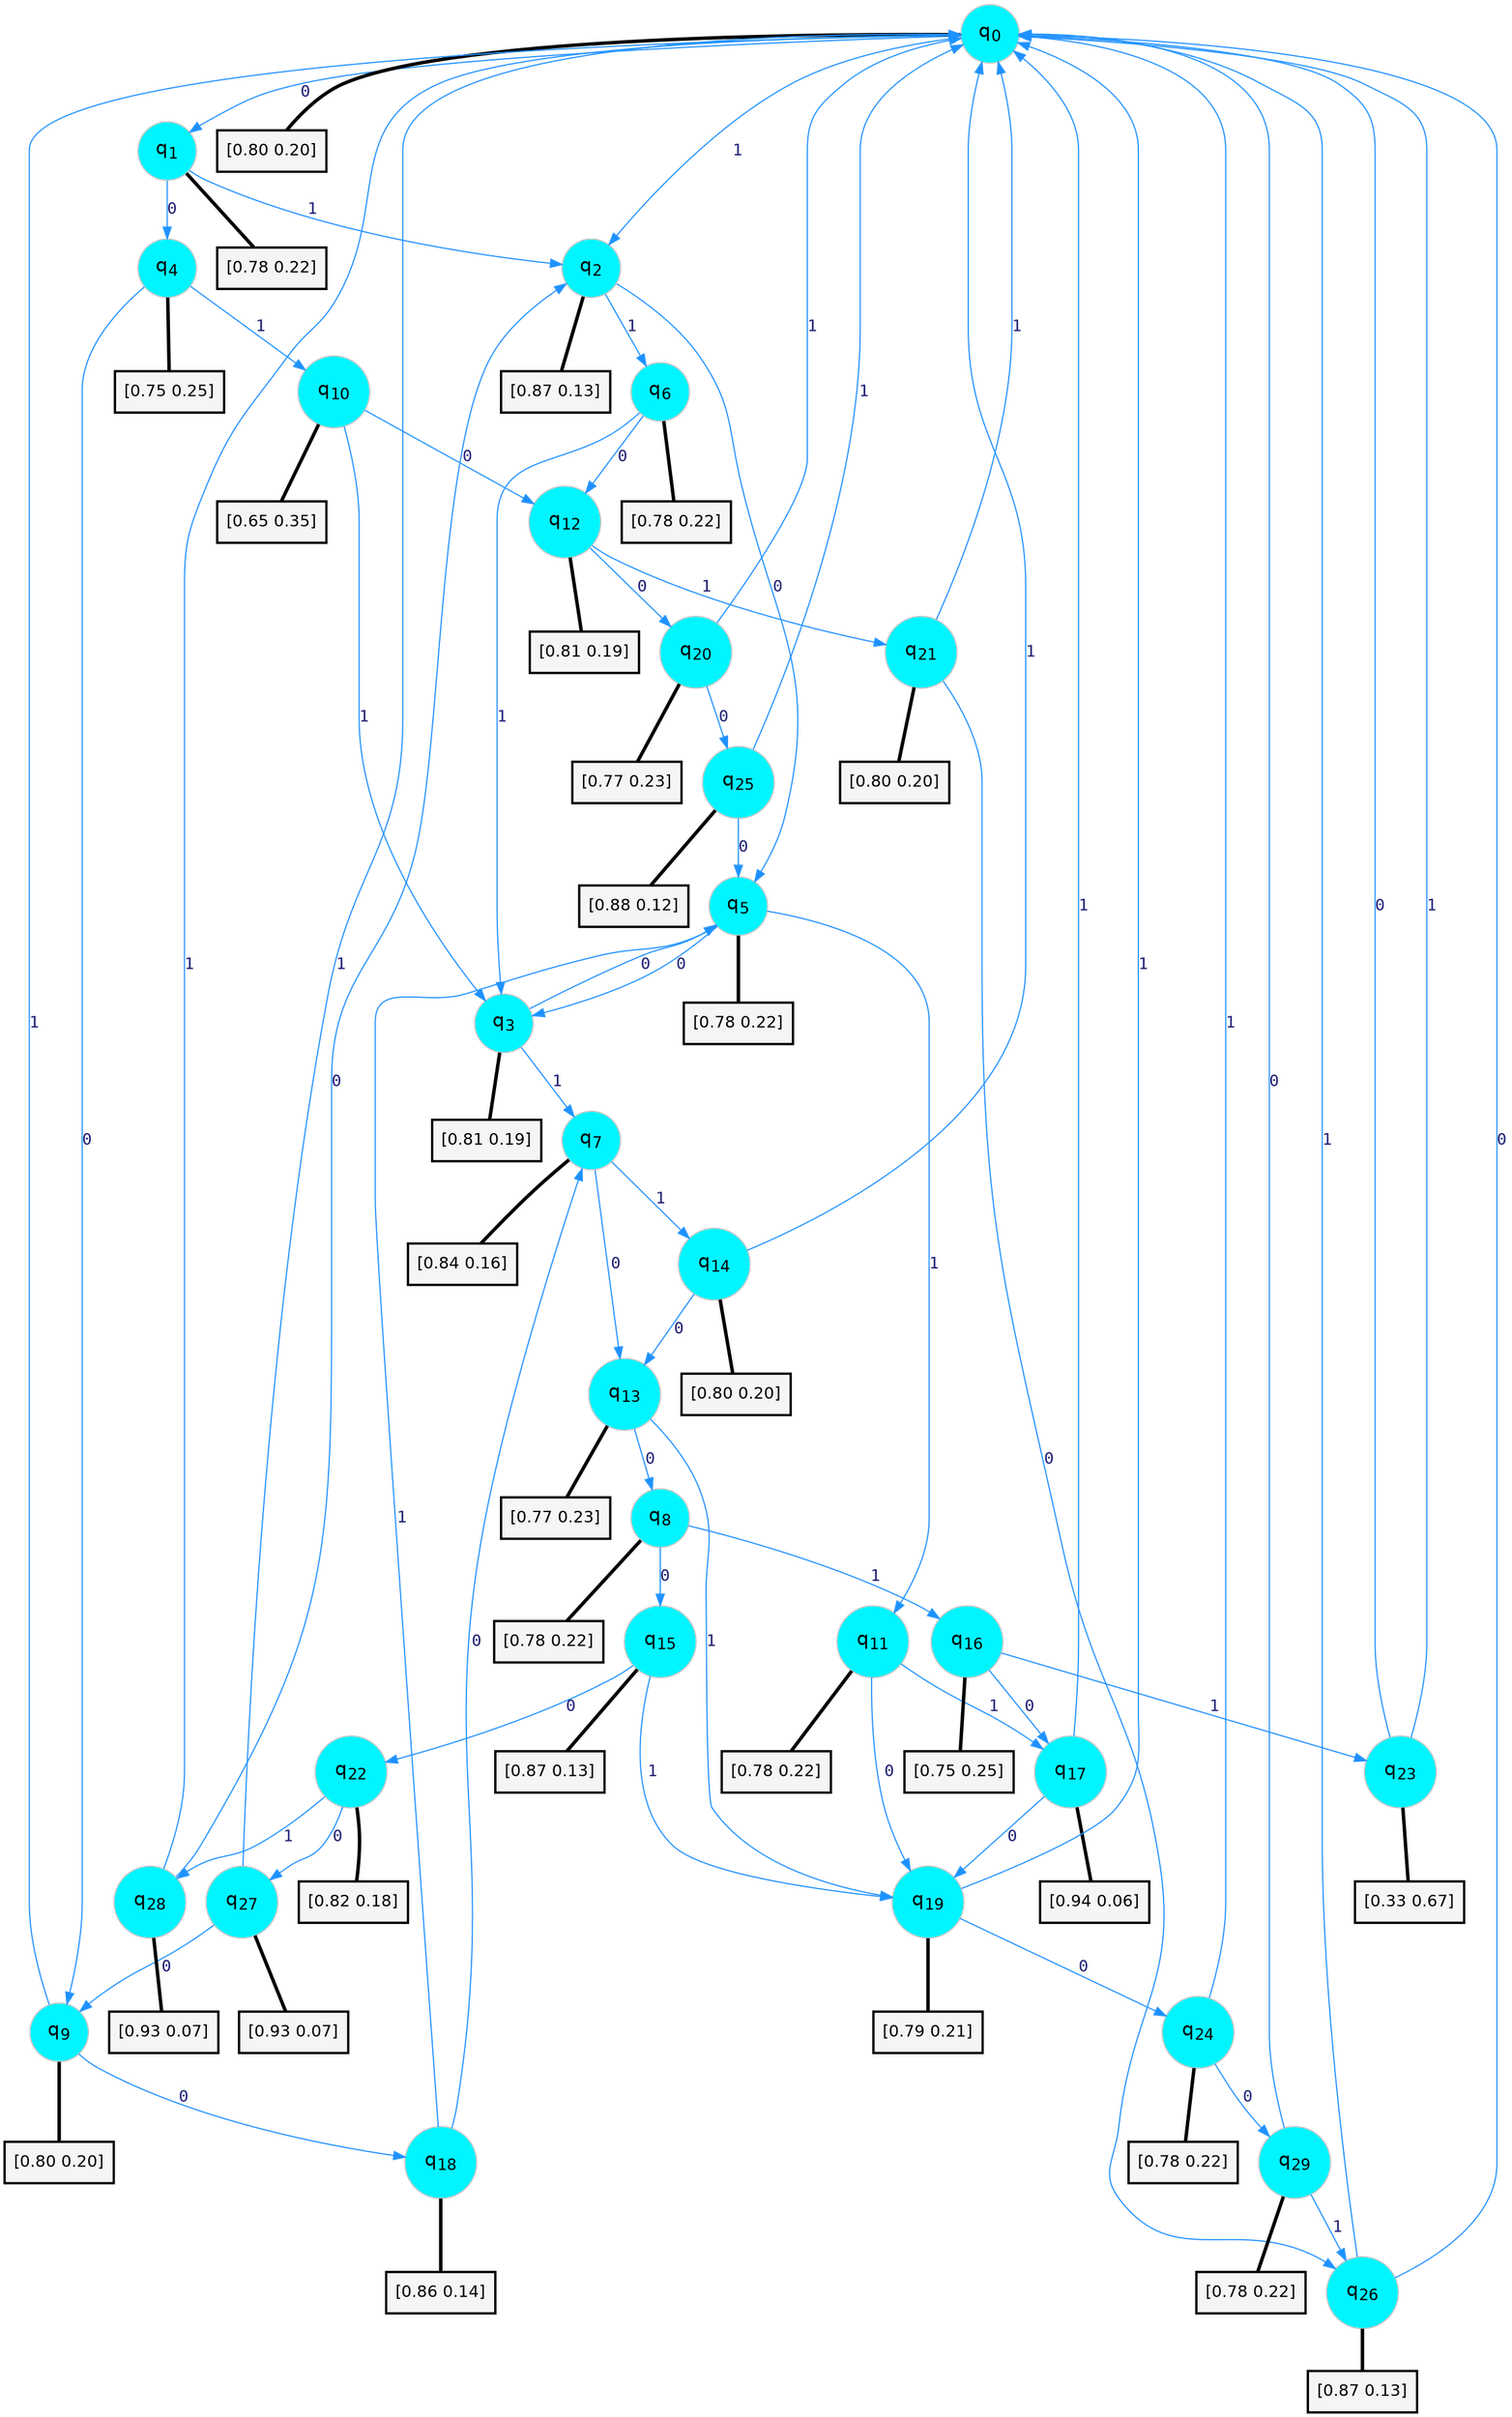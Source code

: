 digraph G {
graph [
bgcolor=transparent, dpi=300, rankdir=TD, size="40,25"];
node [
color=gray, fillcolor=turquoise1, fontcolor=black, fontname=Helvetica, fontsize=16, fontweight=bold, shape=circle, style=filled];
edge [
arrowsize=1, color=dodgerblue1, fontcolor=midnightblue, fontname=courier, fontweight=bold, penwidth=1, style=solid, weight=20];
0[label=<q<SUB>0</SUB>>];
1[label=<q<SUB>1</SUB>>];
2[label=<q<SUB>2</SUB>>];
3[label=<q<SUB>3</SUB>>];
4[label=<q<SUB>4</SUB>>];
5[label=<q<SUB>5</SUB>>];
6[label=<q<SUB>6</SUB>>];
7[label=<q<SUB>7</SUB>>];
8[label=<q<SUB>8</SUB>>];
9[label=<q<SUB>9</SUB>>];
10[label=<q<SUB>10</SUB>>];
11[label=<q<SUB>11</SUB>>];
12[label=<q<SUB>12</SUB>>];
13[label=<q<SUB>13</SUB>>];
14[label=<q<SUB>14</SUB>>];
15[label=<q<SUB>15</SUB>>];
16[label=<q<SUB>16</SUB>>];
17[label=<q<SUB>17</SUB>>];
18[label=<q<SUB>18</SUB>>];
19[label=<q<SUB>19</SUB>>];
20[label=<q<SUB>20</SUB>>];
21[label=<q<SUB>21</SUB>>];
22[label=<q<SUB>22</SUB>>];
23[label=<q<SUB>23</SUB>>];
24[label=<q<SUB>24</SUB>>];
25[label=<q<SUB>25</SUB>>];
26[label=<q<SUB>26</SUB>>];
27[label=<q<SUB>27</SUB>>];
28[label=<q<SUB>28</SUB>>];
29[label=<q<SUB>29</SUB>>];
30[label="[0.80 0.20]", shape=box,fontcolor=black, fontname=Helvetica, fontsize=14, penwidth=2, fillcolor=whitesmoke,color=black];
31[label="[0.78 0.22]", shape=box,fontcolor=black, fontname=Helvetica, fontsize=14, penwidth=2, fillcolor=whitesmoke,color=black];
32[label="[0.87 0.13]", shape=box,fontcolor=black, fontname=Helvetica, fontsize=14, penwidth=2, fillcolor=whitesmoke,color=black];
33[label="[0.81 0.19]", shape=box,fontcolor=black, fontname=Helvetica, fontsize=14, penwidth=2, fillcolor=whitesmoke,color=black];
34[label="[0.75 0.25]", shape=box,fontcolor=black, fontname=Helvetica, fontsize=14, penwidth=2, fillcolor=whitesmoke,color=black];
35[label="[0.78 0.22]", shape=box,fontcolor=black, fontname=Helvetica, fontsize=14, penwidth=2, fillcolor=whitesmoke,color=black];
36[label="[0.78 0.22]", shape=box,fontcolor=black, fontname=Helvetica, fontsize=14, penwidth=2, fillcolor=whitesmoke,color=black];
37[label="[0.84 0.16]", shape=box,fontcolor=black, fontname=Helvetica, fontsize=14, penwidth=2, fillcolor=whitesmoke,color=black];
38[label="[0.78 0.22]", shape=box,fontcolor=black, fontname=Helvetica, fontsize=14, penwidth=2, fillcolor=whitesmoke,color=black];
39[label="[0.80 0.20]", shape=box,fontcolor=black, fontname=Helvetica, fontsize=14, penwidth=2, fillcolor=whitesmoke,color=black];
40[label="[0.65 0.35]", shape=box,fontcolor=black, fontname=Helvetica, fontsize=14, penwidth=2, fillcolor=whitesmoke,color=black];
41[label="[0.78 0.22]", shape=box,fontcolor=black, fontname=Helvetica, fontsize=14, penwidth=2, fillcolor=whitesmoke,color=black];
42[label="[0.81 0.19]", shape=box,fontcolor=black, fontname=Helvetica, fontsize=14, penwidth=2, fillcolor=whitesmoke,color=black];
43[label="[0.77 0.23]", shape=box,fontcolor=black, fontname=Helvetica, fontsize=14, penwidth=2, fillcolor=whitesmoke,color=black];
44[label="[0.80 0.20]", shape=box,fontcolor=black, fontname=Helvetica, fontsize=14, penwidth=2, fillcolor=whitesmoke,color=black];
45[label="[0.87 0.13]", shape=box,fontcolor=black, fontname=Helvetica, fontsize=14, penwidth=2, fillcolor=whitesmoke,color=black];
46[label="[0.75 0.25]", shape=box,fontcolor=black, fontname=Helvetica, fontsize=14, penwidth=2, fillcolor=whitesmoke,color=black];
47[label="[0.94 0.06]", shape=box,fontcolor=black, fontname=Helvetica, fontsize=14, penwidth=2, fillcolor=whitesmoke,color=black];
48[label="[0.86 0.14]", shape=box,fontcolor=black, fontname=Helvetica, fontsize=14, penwidth=2, fillcolor=whitesmoke,color=black];
49[label="[0.79 0.21]", shape=box,fontcolor=black, fontname=Helvetica, fontsize=14, penwidth=2, fillcolor=whitesmoke,color=black];
50[label="[0.77 0.23]", shape=box,fontcolor=black, fontname=Helvetica, fontsize=14, penwidth=2, fillcolor=whitesmoke,color=black];
51[label="[0.80 0.20]", shape=box,fontcolor=black, fontname=Helvetica, fontsize=14, penwidth=2, fillcolor=whitesmoke,color=black];
52[label="[0.82 0.18]", shape=box,fontcolor=black, fontname=Helvetica, fontsize=14, penwidth=2, fillcolor=whitesmoke,color=black];
53[label="[0.33 0.67]", shape=box,fontcolor=black, fontname=Helvetica, fontsize=14, penwidth=2, fillcolor=whitesmoke,color=black];
54[label="[0.78 0.22]", shape=box,fontcolor=black, fontname=Helvetica, fontsize=14, penwidth=2, fillcolor=whitesmoke,color=black];
55[label="[0.88 0.12]", shape=box,fontcolor=black, fontname=Helvetica, fontsize=14, penwidth=2, fillcolor=whitesmoke,color=black];
56[label="[0.87 0.13]", shape=box,fontcolor=black, fontname=Helvetica, fontsize=14, penwidth=2, fillcolor=whitesmoke,color=black];
57[label="[0.93 0.07]", shape=box,fontcolor=black, fontname=Helvetica, fontsize=14, penwidth=2, fillcolor=whitesmoke,color=black];
58[label="[0.93 0.07]", shape=box,fontcolor=black, fontname=Helvetica, fontsize=14, penwidth=2, fillcolor=whitesmoke,color=black];
59[label="[0.78 0.22]", shape=box,fontcolor=black, fontname=Helvetica, fontsize=14, penwidth=2, fillcolor=whitesmoke,color=black];
0->1 [label=0];
0->2 [label=1];
0->30 [arrowhead=none, penwidth=3,color=black];
1->4 [label=0];
1->2 [label=1];
1->31 [arrowhead=none, penwidth=3,color=black];
2->5 [label=0];
2->6 [label=1];
2->32 [arrowhead=none, penwidth=3,color=black];
3->5 [label=0];
3->7 [label=1];
3->33 [arrowhead=none, penwidth=3,color=black];
4->9 [label=0];
4->10 [label=1];
4->34 [arrowhead=none, penwidth=3,color=black];
5->3 [label=0];
5->11 [label=1];
5->35 [arrowhead=none, penwidth=3,color=black];
6->12 [label=0];
6->3 [label=1];
6->36 [arrowhead=none, penwidth=3,color=black];
7->13 [label=0];
7->14 [label=1];
7->37 [arrowhead=none, penwidth=3,color=black];
8->15 [label=0];
8->16 [label=1];
8->38 [arrowhead=none, penwidth=3,color=black];
9->18 [label=0];
9->0 [label=1];
9->39 [arrowhead=none, penwidth=3,color=black];
10->12 [label=0];
10->3 [label=1];
10->40 [arrowhead=none, penwidth=3,color=black];
11->19 [label=0];
11->17 [label=1];
11->41 [arrowhead=none, penwidth=3,color=black];
12->20 [label=0];
12->21 [label=1];
12->42 [arrowhead=none, penwidth=3,color=black];
13->8 [label=0];
13->19 [label=1];
13->43 [arrowhead=none, penwidth=3,color=black];
14->13 [label=0];
14->0 [label=1];
14->44 [arrowhead=none, penwidth=3,color=black];
15->22 [label=0];
15->19 [label=1];
15->45 [arrowhead=none, penwidth=3,color=black];
16->17 [label=0];
16->23 [label=1];
16->46 [arrowhead=none, penwidth=3,color=black];
17->19 [label=0];
17->0 [label=1];
17->47 [arrowhead=none, penwidth=3,color=black];
18->7 [label=0];
18->5 [label=1];
18->48 [arrowhead=none, penwidth=3,color=black];
19->24 [label=0];
19->0 [label=1];
19->49 [arrowhead=none, penwidth=3,color=black];
20->25 [label=0];
20->0 [label=1];
20->50 [arrowhead=none, penwidth=3,color=black];
21->26 [label=0];
21->0 [label=1];
21->51 [arrowhead=none, penwidth=3,color=black];
22->27 [label=0];
22->28 [label=1];
22->52 [arrowhead=none, penwidth=3,color=black];
23->0 [label=0];
23->0 [label=1];
23->53 [arrowhead=none, penwidth=3,color=black];
24->29 [label=0];
24->0 [label=1];
24->54 [arrowhead=none, penwidth=3,color=black];
25->5 [label=0];
25->0 [label=1];
25->55 [arrowhead=none, penwidth=3,color=black];
26->0 [label=0];
26->0 [label=1];
26->56 [arrowhead=none, penwidth=3,color=black];
27->9 [label=0];
27->0 [label=1];
27->57 [arrowhead=none, penwidth=3,color=black];
28->2 [label=0];
28->0 [label=1];
28->58 [arrowhead=none, penwidth=3,color=black];
29->0 [label=0];
29->26 [label=1];
29->59 [arrowhead=none, penwidth=3,color=black];
}

